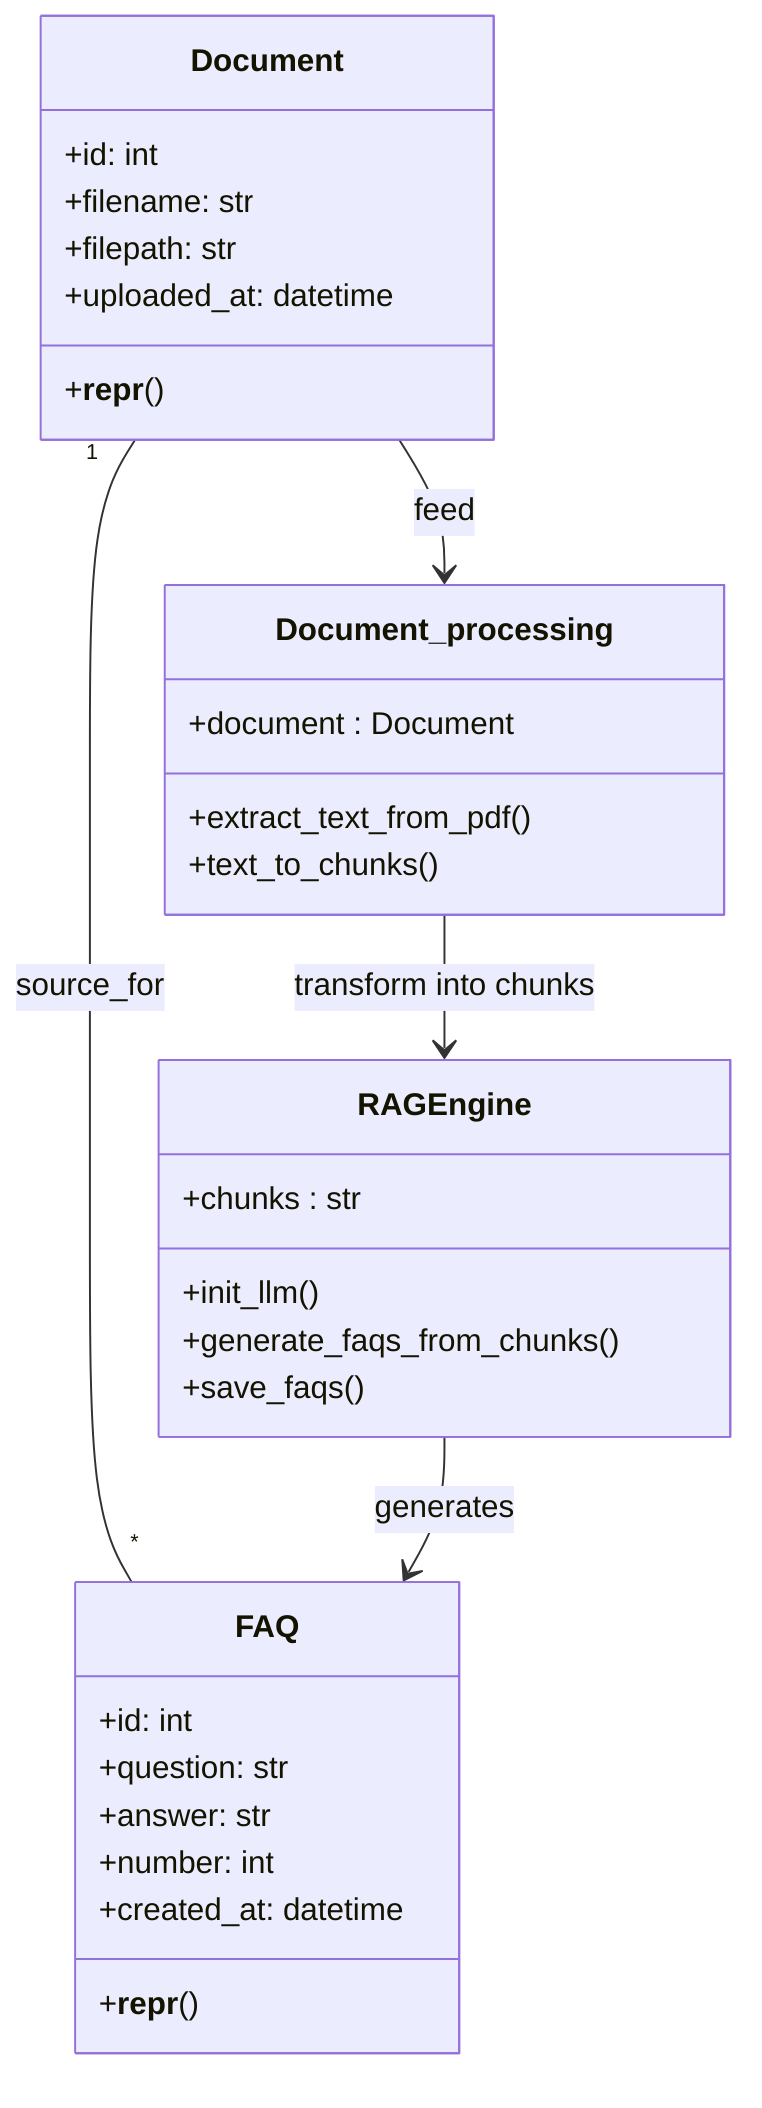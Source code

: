 classDiagram
    class FAQ {
        +id: int
        +question: str
        +answer: str
        +number: int
        +created_at: datetime
        +__repr__()
    }

    class Document_processing {
        +document : Document
        +extract_text_from_pdf()
        +text_to_chunks()
    }

    class Document {
        +id: int
        +filename: str
        +filepath: str
        +uploaded_at: datetime
        +__repr__()
    }

    class RAGEngine {
        +chunks : str
        +init_llm()
        +generate_faqs_from_chunks()
        +save_faqs()
    }

    Document --> Document_processing : feed
    Document "1" -- "*" FAQ : source_for
    Document_processing --> RAGEngine : transform into chunks
    RAGEngine --> FAQ : generates